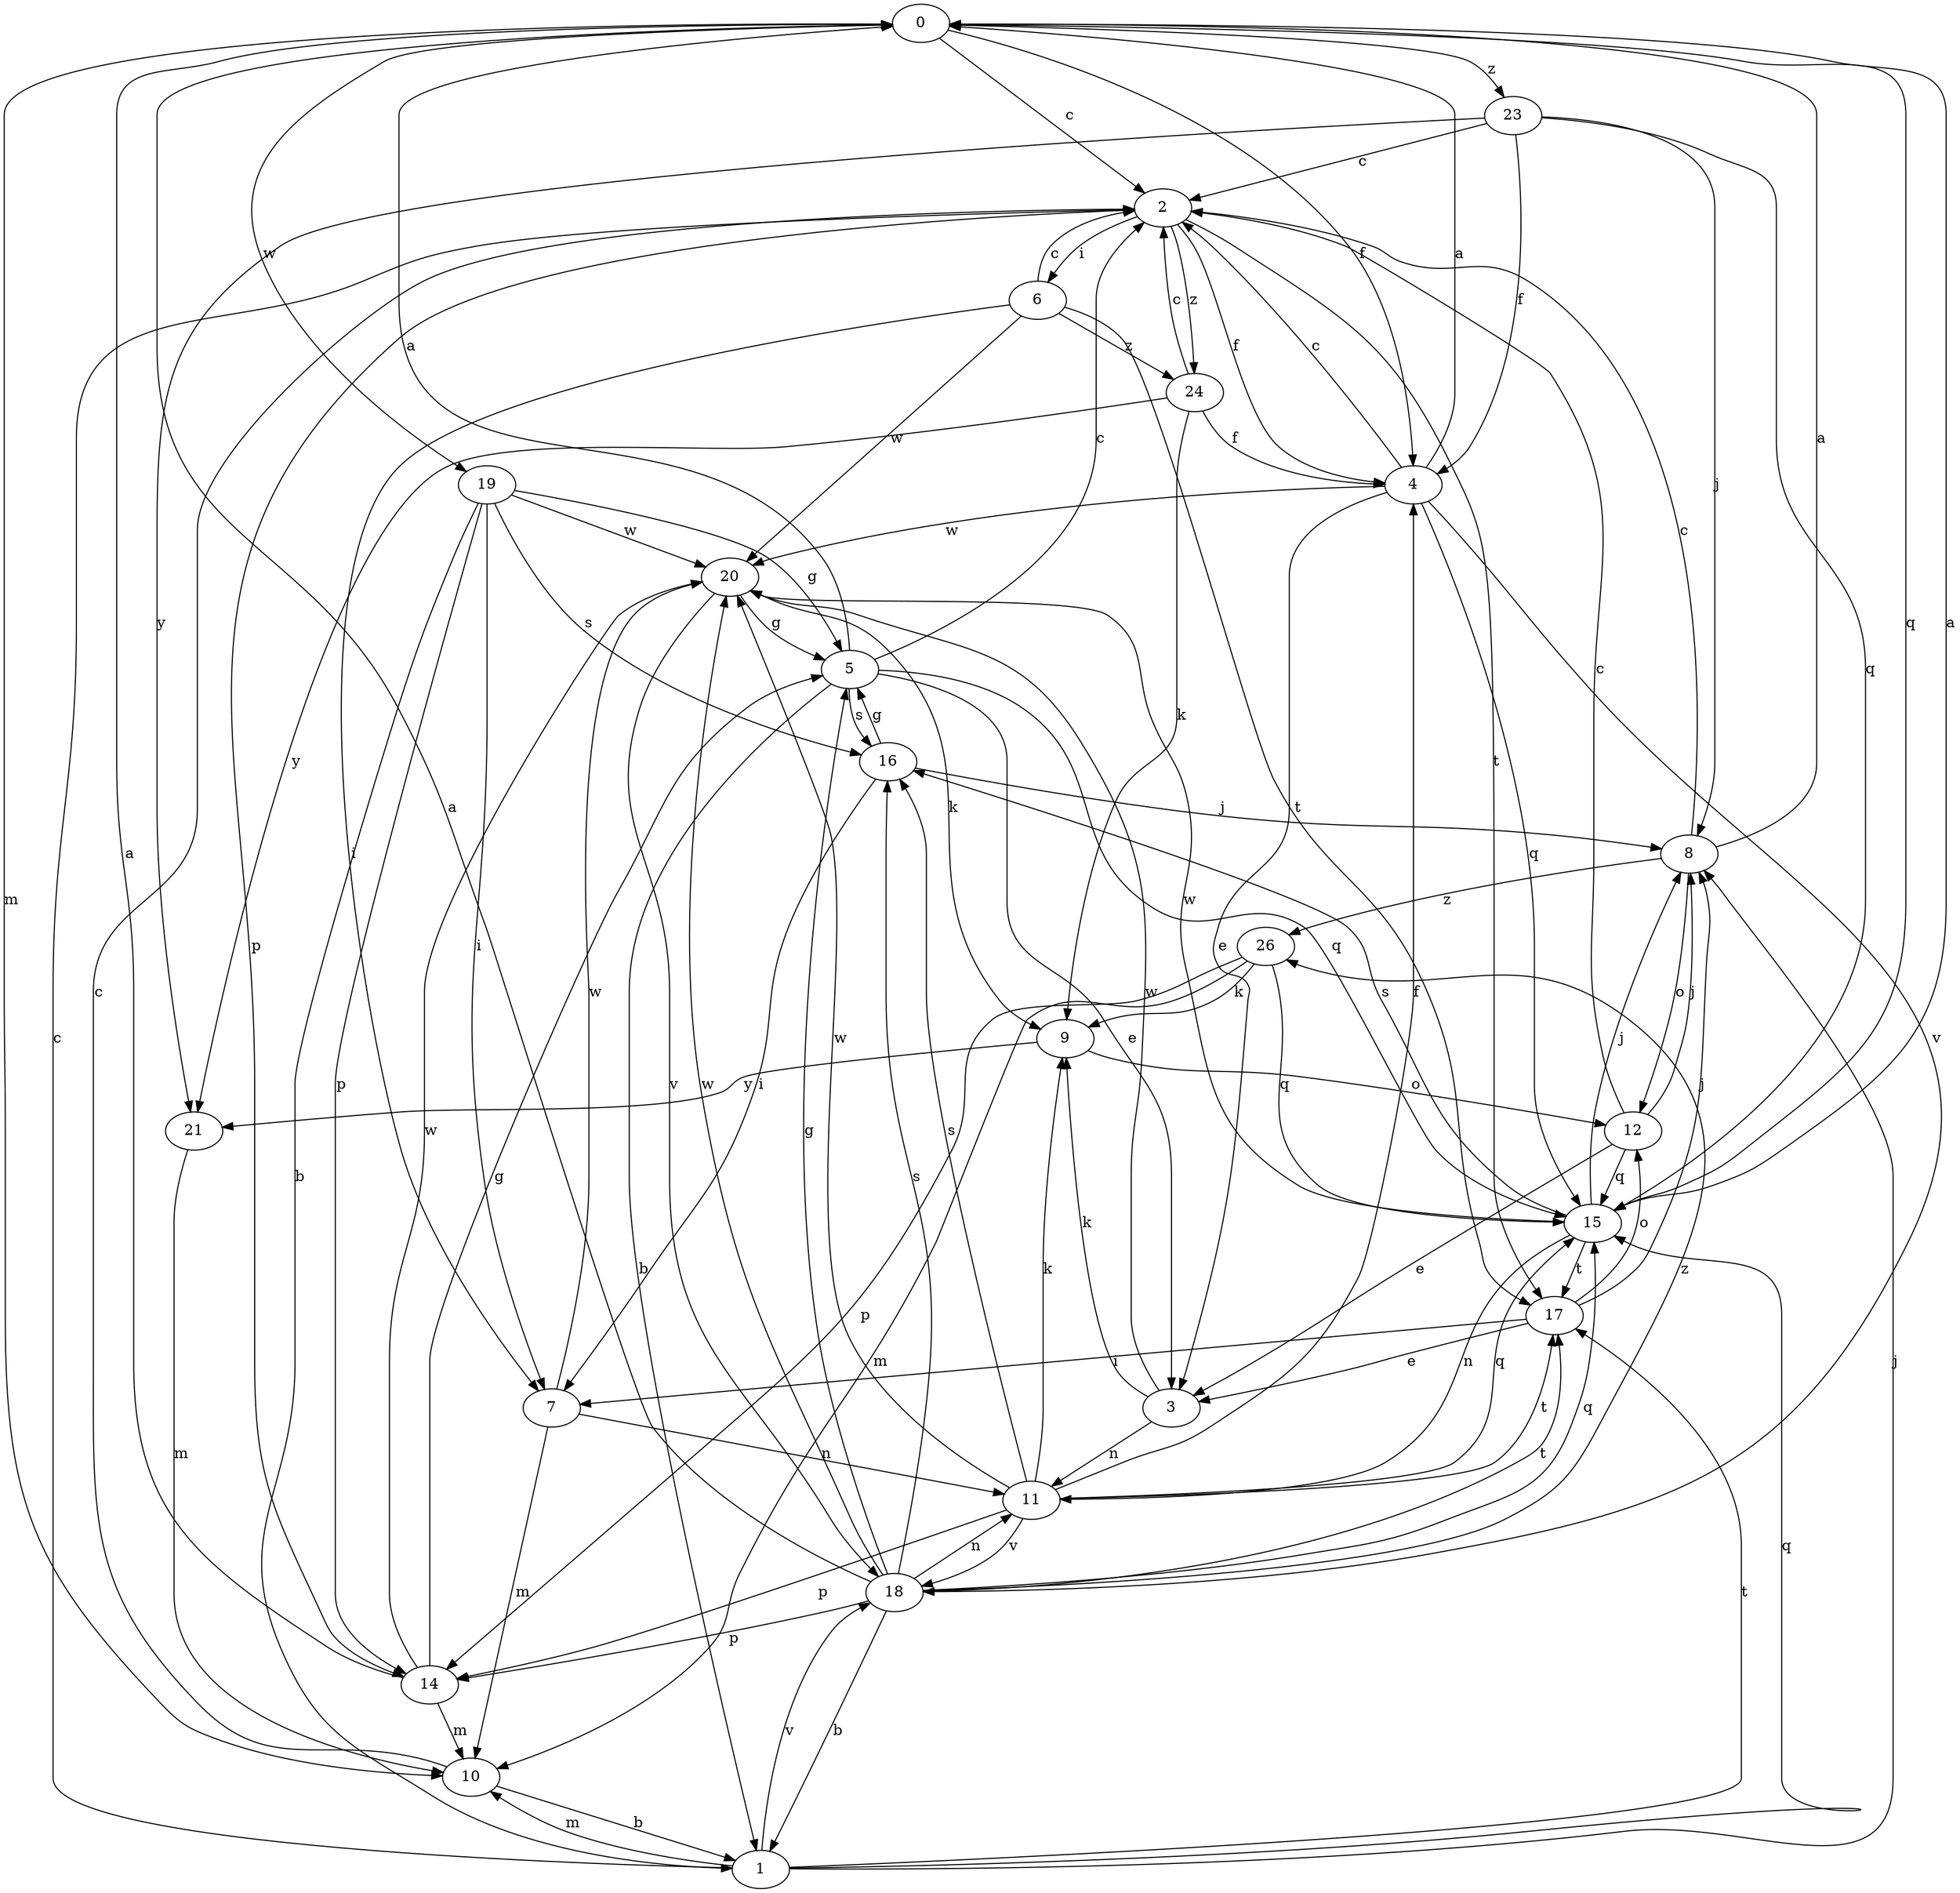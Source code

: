 strict digraph  {
0;
1;
2;
3;
4;
5;
6;
7;
8;
9;
10;
11;
12;
14;
15;
16;
17;
18;
19;
20;
21;
23;
24;
26;
0 -> 2  [label=c];
0 -> 4  [label=f];
0 -> 10  [label=m];
0 -> 15  [label=q];
0 -> 19  [label=w];
0 -> 23  [label=z];
1 -> 2  [label=c];
1 -> 8  [label=j];
1 -> 10  [label=m];
1 -> 15  [label=q];
1 -> 17  [label=t];
1 -> 18  [label=v];
2 -> 4  [label=f];
2 -> 6  [label=i];
2 -> 14  [label=p];
2 -> 17  [label=t];
2 -> 24  [label=z];
3 -> 9  [label=k];
3 -> 11  [label=n];
3 -> 20  [label=w];
4 -> 0  [label=a];
4 -> 2  [label=c];
4 -> 3  [label=e];
4 -> 15  [label=q];
4 -> 18  [label=v];
4 -> 20  [label=w];
5 -> 0  [label=a];
5 -> 1  [label=b];
5 -> 2  [label=c];
5 -> 3  [label=e];
5 -> 15  [label=q];
5 -> 16  [label=s];
6 -> 2  [label=c];
6 -> 7  [label=i];
6 -> 17  [label=t];
6 -> 20  [label=w];
6 -> 24  [label=z];
7 -> 10  [label=m];
7 -> 11  [label=n];
7 -> 20  [label=w];
8 -> 0  [label=a];
8 -> 2  [label=c];
8 -> 12  [label=o];
8 -> 26  [label=z];
9 -> 12  [label=o];
9 -> 21  [label=y];
10 -> 1  [label=b];
10 -> 2  [label=c];
11 -> 4  [label=f];
11 -> 9  [label=k];
11 -> 14  [label=p];
11 -> 15  [label=q];
11 -> 16  [label=s];
11 -> 17  [label=t];
11 -> 18  [label=v];
11 -> 20  [label=w];
12 -> 2  [label=c];
12 -> 3  [label=e];
12 -> 8  [label=j];
12 -> 15  [label=q];
14 -> 0  [label=a];
14 -> 5  [label=g];
14 -> 10  [label=m];
14 -> 20  [label=w];
15 -> 0  [label=a];
15 -> 8  [label=j];
15 -> 11  [label=n];
15 -> 16  [label=s];
15 -> 17  [label=t];
15 -> 20  [label=w];
16 -> 5  [label=g];
16 -> 7  [label=i];
16 -> 8  [label=j];
17 -> 3  [label=e];
17 -> 7  [label=i];
17 -> 8  [label=j];
17 -> 12  [label=o];
18 -> 0  [label=a];
18 -> 1  [label=b];
18 -> 5  [label=g];
18 -> 11  [label=n];
18 -> 14  [label=p];
18 -> 15  [label=q];
18 -> 16  [label=s];
18 -> 17  [label=t];
18 -> 20  [label=w];
18 -> 26  [label=z];
19 -> 1  [label=b];
19 -> 5  [label=g];
19 -> 7  [label=i];
19 -> 14  [label=p];
19 -> 16  [label=s];
19 -> 20  [label=w];
20 -> 5  [label=g];
20 -> 9  [label=k];
20 -> 18  [label=v];
21 -> 10  [label=m];
23 -> 2  [label=c];
23 -> 4  [label=f];
23 -> 8  [label=j];
23 -> 15  [label=q];
23 -> 21  [label=y];
24 -> 2  [label=c];
24 -> 4  [label=f];
24 -> 9  [label=k];
24 -> 21  [label=y];
26 -> 9  [label=k];
26 -> 10  [label=m];
26 -> 14  [label=p];
26 -> 15  [label=q];
}
